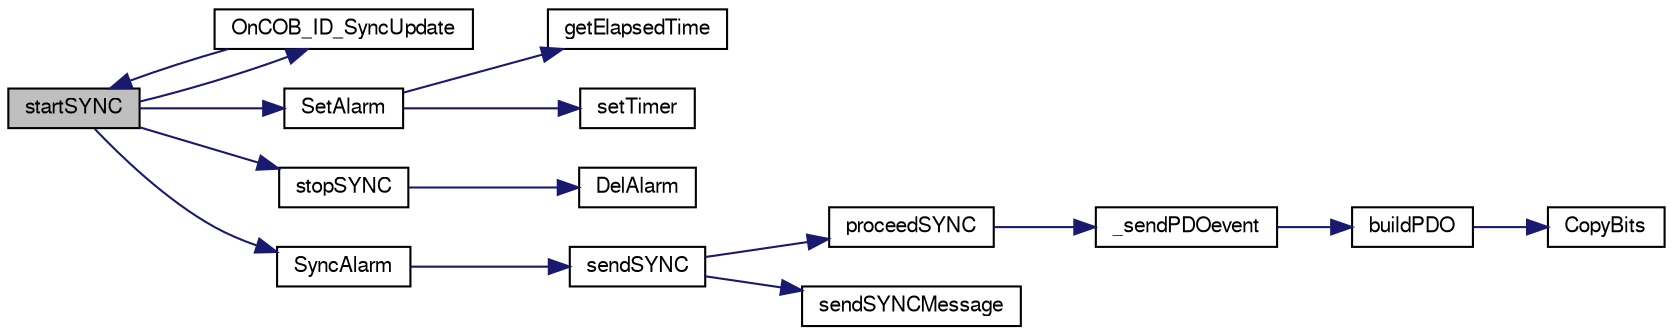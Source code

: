 digraph "startSYNC"
{
  edge [fontname="FreeSans",fontsize="10",labelfontname="FreeSans",labelfontsize="10"];
  node [fontname="FreeSans",fontsize="10",shape=record];
  rankdir="LR";
  Node1 [label="startSYNC",height=0.2,width=0.4,color="black", fillcolor="grey75", style="filled" fontcolor="black"];
  Node1 -> Node2 [color="midnightblue",fontsize="10",style="solid",fontname="FreeSans"];
  Node2 [label="OnCOB_ID_SyncUpdate",height=0.2,width=0.4,color="black", fillcolor="white", style="filled",URL="$sync_8c.html#a82595787f641ab85980d83522f1158b0"];
  Node2 -> Node1 [color="midnightblue",fontsize="10",style="solid",fontname="FreeSans"];
  Node1 -> Node3 [color="midnightblue",fontsize="10",style="solid",fontname="FreeSans"];
  Node3 [label="SetAlarm",height=0.2,width=0.4,color="black", fillcolor="white", style="filled",URL="$group__timer.html#ga11c2616d78f06ed9144ef662f757b128",tooltip="Set an alarm to execute a callback function when expired. "];
  Node3 -> Node4 [color="midnightblue",fontsize="10",style="solid",fontname="FreeSans"];
  Node4 [label="getElapsedTime",height=0.2,width=0.4,color="black", fillcolor="white", style="filled",URL="$group__timer.html#ga4dccc204d52176bd547ab34d6858f5ba",tooltip="Get the time elapsed since latest timer occurence. "];
  Node3 -> Node5 [color="midnightblue",fontsize="10",style="solid",fontname="FreeSans"];
  Node5 [label="setTimer",height=0.2,width=0.4,color="black", fillcolor="white", style="filled",URL="$group__timer.html#gab8d05dee70f04b5c5190ab00e84da106",tooltip="Set a timerfor a given time. "];
  Node1 -> Node6 [color="midnightblue",fontsize="10",style="solid",fontname="FreeSans"];
  Node6 [label="stopSYNC",height=0.2,width=0.4,color="black", fillcolor="white", style="filled",URL="$sync_8c.html#a41c47dbd59d22bf9bab6cd288cf27164"];
  Node6 -> Node7 [color="midnightblue",fontsize="10",style="solid",fontname="FreeSans"];
  Node7 [label="DelAlarm",height=0.2,width=0.4,color="black", fillcolor="white", style="filled",URL="$group__timer.html#ga991b3cfaac2f201b14d5530f75985c21",tooltip="Delete an alarm before expiring. "];
  Node1 -> Node8 [color="midnightblue",fontsize="10",style="solid",fontname="FreeSans"];
  Node8 [label="SyncAlarm",height=0.2,width=0.4,color="black", fillcolor="white", style="filled",URL="$sync_8c.html#abbcce7b549414c7bc1aa72fa66258b45"];
  Node8 -> Node9 [color="midnightblue",fontsize="10",style="solid",fontname="FreeSans"];
  Node9 [label="sendSYNC",height=0.2,width=0.4,color="black", fillcolor="white", style="filled",URL="$sync_8c.html#adee64da8e8e5ff05f1ff2be3c7fe2e5f",tooltip="Transmit a SYNC message and trigger sync TPDOs. "];
  Node9 -> Node10 [color="midnightblue",fontsize="10",style="solid",fontname="FreeSans"];
  Node10 [label="proceedSYNC",height=0.2,width=0.4,color="black", fillcolor="white", style="filled",URL="$sync_8c.html#ade5dd12cef515c82dae1fddc34d4e711",tooltip="This function is called when the node is receiving a SYNC message (cob-id = 0x80). "];
  Node10 -> Node11 [color="midnightblue",fontsize="10",style="solid",fontname="FreeSans"];
  Node11 [label="_sendPDOevent",height=0.2,width=0.4,color="black", fillcolor="white", style="filled",URL="$group__pdo.html#ga95c3686cda4e9e6f7c847d2d0bb88fe8",tooltip="Function iterates on all TPDO and look TPDO transmit type and content change before sending it..."];
  Node11 -> Node12 [color="midnightblue",fontsize="10",style="solid",fontname="FreeSans"];
  Node12 [label="buildPDO",height=0.2,width=0.4,color="black", fillcolor="white", style="filled",URL="$pdo_8c.html#a889902163641f6fc8039550cb11ec320",tooltip="Copy all the data to transmit in process_var Prepare the PDO defined at index to be sent *pwCobId : r..."];
  Node12 -> Node13 [color="midnightblue",fontsize="10",style="solid",fontname="FreeSans"];
  Node13 [label="CopyBits",height=0.2,width=0.4,color="black", fillcolor="white", style="filled",URL="$pdo_8c.html#ae468510c9f77f502207d961d26389918"];
  Node9 -> Node14 [color="midnightblue",fontsize="10",style="solid",fontname="FreeSans"];
  Node14 [label="sendSYNCMessage",height=0.2,width=0.4,color="black", fillcolor="white", style="filled",URL="$sync_8c.html#a097cddb0103b1a8f56ecf976b03936a3",tooltip="Transmit a SYNC message on CAN bus. "];
}

